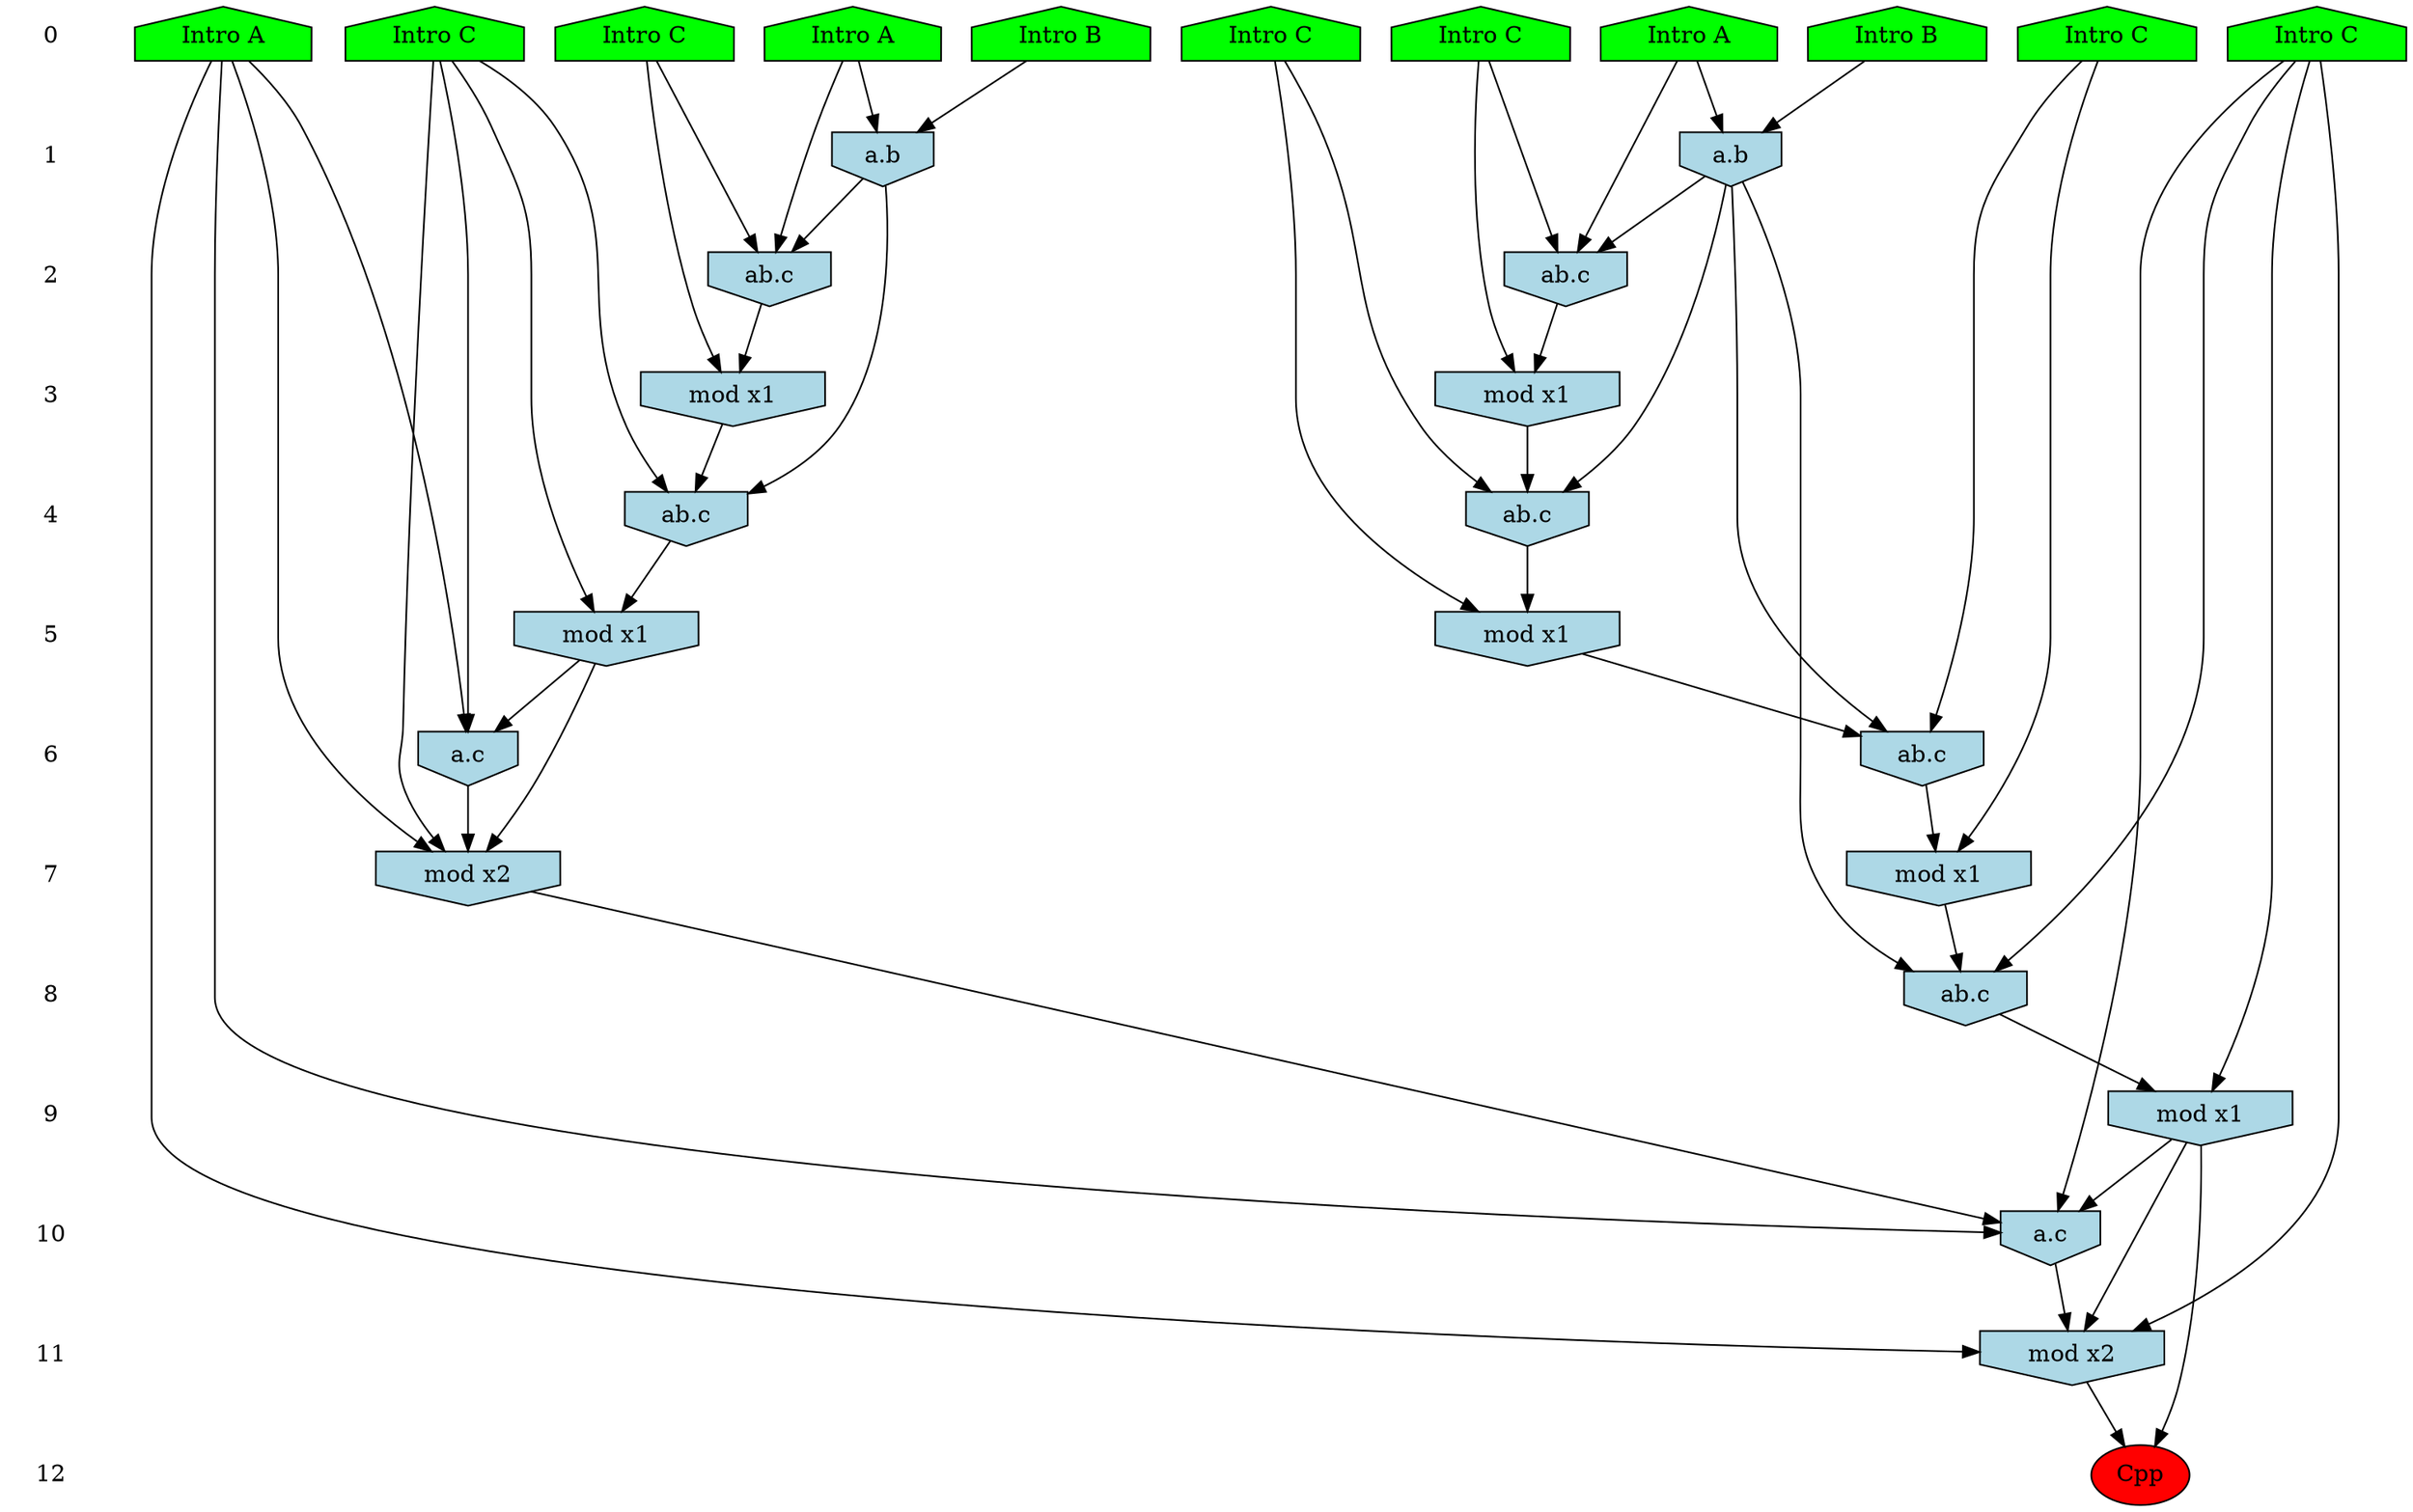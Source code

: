 /* Compression of 3 causal flows obtained in average at 1.794738E+01 t.u */
/* Compressed causal flows were: [2584;3477;3517] */
digraph G{
 ranksep=.5 ; 
{ rank = same ; "0" [shape=plaintext] ; node_1 [label ="Intro B", shape=house, style=filled, fillcolor=green] ;
node_2 [label ="Intro A", shape=house, style=filled, fillcolor=green] ;
node_3 [label ="Intro B", shape=house, style=filled, fillcolor=green] ;
node_4 [label ="Intro A", shape=house, style=filled, fillcolor=green] ;
node_5 [label ="Intro A", shape=house, style=filled, fillcolor=green] ;
node_6 [label ="Intro C", shape=house, style=filled, fillcolor=green] ;
node_7 [label ="Intro C", shape=house, style=filled, fillcolor=green] ;
node_8 [label ="Intro C", shape=house, style=filled, fillcolor=green] ;
node_9 [label ="Intro C", shape=house, style=filled, fillcolor=green] ;
node_10 [label ="Intro C", shape=house, style=filled, fillcolor=green] ;
node_11 [label ="Intro C", shape=house, style=filled, fillcolor=green] ;
}
{ rank = same ; "1" [shape=plaintext] ; node_12 [label="a.b", shape=invhouse, style=filled, fillcolor = lightblue] ;
node_13 [label="a.b", shape=invhouse, style=filled, fillcolor = lightblue] ;
}
{ rank = same ; "2" [shape=plaintext] ; node_14 [label="ab.c", shape=invhouse, style=filled, fillcolor = lightblue] ;
node_16 [label="ab.c", shape=invhouse, style=filled, fillcolor = lightblue] ;
}
{ rank = same ; "3" [shape=plaintext] ; node_15 [label="mod x1", shape=invhouse, style=filled, fillcolor = lightblue] ;
node_17 [label="mod x1", shape=invhouse, style=filled, fillcolor = lightblue] ;
}
{ rank = same ; "4" [shape=plaintext] ; node_18 [label="ab.c", shape=invhouse, style=filled, fillcolor = lightblue] ;
node_19 [label="ab.c", shape=invhouse, style=filled, fillcolor = lightblue] ;
}
{ rank = same ; "5" [shape=plaintext] ; node_20 [label="mod x1", shape=invhouse, style=filled, fillcolor = lightblue] ;
node_21 [label="mod x1", shape=invhouse, style=filled, fillcolor = lightblue] ;
}
{ rank = same ; "6" [shape=plaintext] ; node_22 [label="ab.c", shape=invhouse, style=filled, fillcolor = lightblue] ;
node_26 [label="a.c", shape=invhouse, style=filled, fillcolor = lightblue] ;
}
{ rank = same ; "7" [shape=plaintext] ; node_23 [label="mod x1", shape=invhouse, style=filled, fillcolor = lightblue] ;
node_27 [label="mod x2", shape=invhouse, style=filled, fillcolor = lightblue] ;
}
{ rank = same ; "8" [shape=plaintext] ; node_24 [label="ab.c", shape=invhouse, style=filled, fillcolor = lightblue] ;
}
{ rank = same ; "9" [shape=plaintext] ; node_25 [label="mod x1", shape=invhouse, style=filled, fillcolor = lightblue] ;
}
{ rank = same ; "10" [shape=plaintext] ; node_28 [label="a.c", shape=invhouse, style=filled, fillcolor = lightblue] ;
}
{ rank = same ; "11" [shape=plaintext] ; node_29 [label="mod x2", shape=invhouse, style=filled, fillcolor = lightblue] ;
}
{ rank = same ; "12" [shape=plaintext] ; node_30 [label ="Cpp", style=filled, fillcolor=red] ;
}
"0" -> "1" [style="invis"]; 
"1" -> "2" [style="invis"]; 
"2" -> "3" [style="invis"]; 
"3" -> "4" [style="invis"]; 
"4" -> "5" [style="invis"]; 
"5" -> "6" [style="invis"]; 
"6" -> "7" [style="invis"]; 
"7" -> "8" [style="invis"]; 
"8" -> "9" [style="invis"]; 
"9" -> "10" [style="invis"]; 
"10" -> "11" [style="invis"]; 
"11" -> "12" [style="invis"]; 
node_1 -> node_12
node_4 -> node_12
node_3 -> node_13
node_5 -> node_13
node_5 -> node_14
node_6 -> node_14
node_13 -> node_14
node_6 -> node_15
node_14 -> node_15
node_4 -> node_16
node_8 -> node_16
node_12 -> node_16
node_8 -> node_17
node_16 -> node_17
node_10 -> node_18
node_12 -> node_18
node_17 -> node_18
node_9 -> node_19
node_13 -> node_19
node_15 -> node_19
node_10 -> node_20
node_18 -> node_20
node_9 -> node_21
node_19 -> node_21
node_11 -> node_22
node_12 -> node_22
node_20 -> node_22
node_11 -> node_23
node_22 -> node_23
node_7 -> node_24
node_12 -> node_24
node_23 -> node_24
node_7 -> node_25
node_24 -> node_25
node_2 -> node_26
node_9 -> node_26
node_21 -> node_26
node_2 -> node_27
node_9 -> node_27
node_21 -> node_27
node_26 -> node_27
node_2 -> node_28
node_7 -> node_28
node_25 -> node_28
node_27 -> node_28
node_2 -> node_29
node_7 -> node_29
node_25 -> node_29
node_28 -> node_29
node_25 -> node_30
node_29 -> node_30
}
/*
 Dot generation time: 0.000139
*/